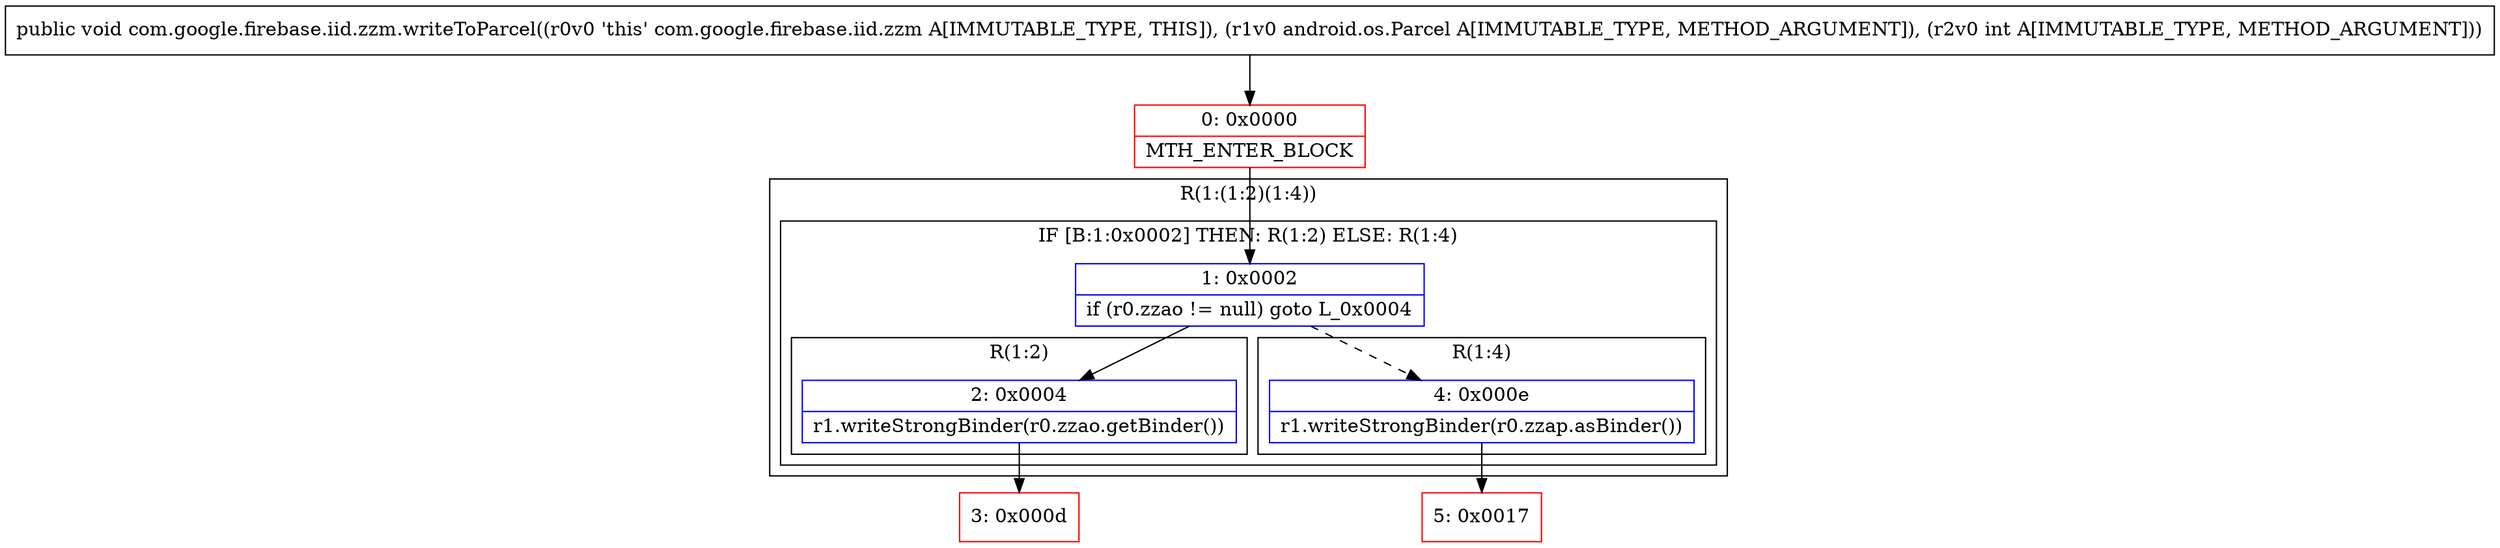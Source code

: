 digraph "CFG forcom.google.firebase.iid.zzm.writeToParcel(Landroid\/os\/Parcel;I)V" {
subgraph cluster_Region_505497573 {
label = "R(1:(1:2)(1:4))";
node [shape=record,color=blue];
subgraph cluster_IfRegion_101361668 {
label = "IF [B:1:0x0002] THEN: R(1:2) ELSE: R(1:4)";
node [shape=record,color=blue];
Node_1 [shape=record,label="{1\:\ 0x0002|if (r0.zzao != null) goto L_0x0004\l}"];
subgraph cluster_Region_1791257644 {
label = "R(1:2)";
node [shape=record,color=blue];
Node_2 [shape=record,label="{2\:\ 0x0004|r1.writeStrongBinder(r0.zzao.getBinder())\l}"];
}
subgraph cluster_Region_1530499941 {
label = "R(1:4)";
node [shape=record,color=blue];
Node_4 [shape=record,label="{4\:\ 0x000e|r1.writeStrongBinder(r0.zzap.asBinder())\l}"];
}
}
}
Node_0 [shape=record,color=red,label="{0\:\ 0x0000|MTH_ENTER_BLOCK\l}"];
Node_3 [shape=record,color=red,label="{3\:\ 0x000d}"];
Node_5 [shape=record,color=red,label="{5\:\ 0x0017}"];
MethodNode[shape=record,label="{public void com.google.firebase.iid.zzm.writeToParcel((r0v0 'this' com.google.firebase.iid.zzm A[IMMUTABLE_TYPE, THIS]), (r1v0 android.os.Parcel A[IMMUTABLE_TYPE, METHOD_ARGUMENT]), (r2v0 int A[IMMUTABLE_TYPE, METHOD_ARGUMENT])) }"];
MethodNode -> Node_0;
Node_1 -> Node_2;
Node_1 -> Node_4[style=dashed];
Node_2 -> Node_3;
Node_4 -> Node_5;
Node_0 -> Node_1;
}


